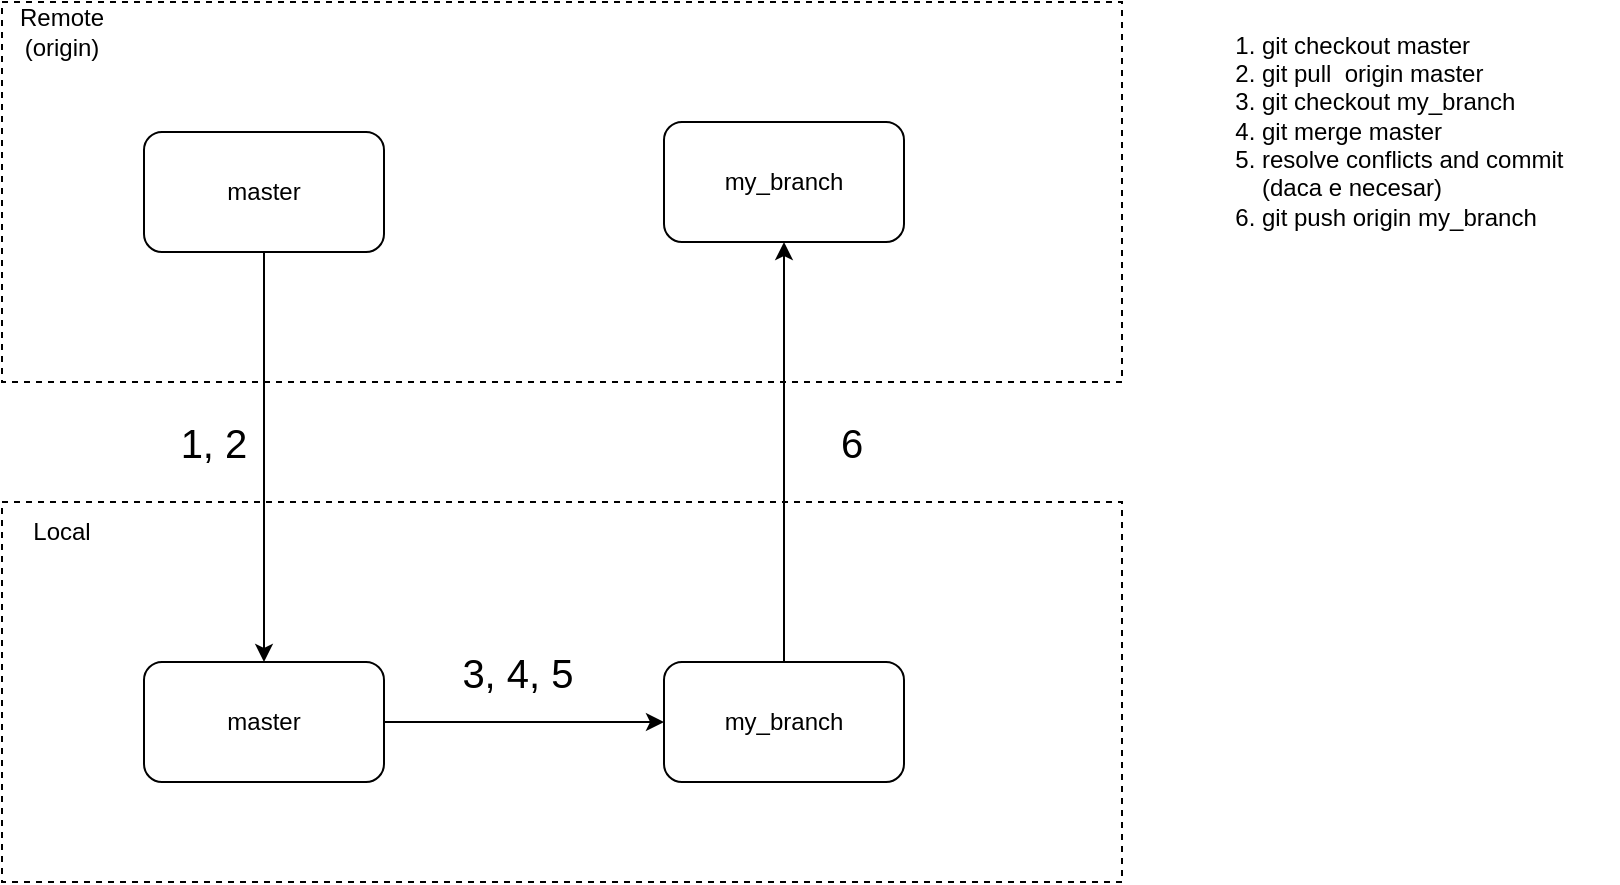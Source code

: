 <mxfile version="26.1.0">
  <diagram name="Page-1" id="jQzNHCHP7weWSz1zmWun">
    <mxGraphModel dx="1050" dy="530" grid="1" gridSize="10" guides="1" tooltips="1" connect="1" arrows="1" fold="1" page="1" pageScale="1" pageWidth="850" pageHeight="1100" math="0" shadow="0">
      <root>
        <mxCell id="0" />
        <mxCell id="1" parent="0" />
        <mxCell id="htVWsCmEMldjObqeJuxm-1" value="" style="rounded=0;whiteSpace=wrap;html=1;dashed=1;" parent="1" vertex="1">
          <mxGeometry x="22" y="70" width="560" height="190" as="geometry" />
        </mxCell>
        <mxCell id="htVWsCmEMldjObqeJuxm-2" value="" style="rounded=0;whiteSpace=wrap;html=1;dashed=1;" parent="1" vertex="1">
          <mxGeometry x="22" y="320" width="560" height="190" as="geometry" />
        </mxCell>
        <mxCell id="htVWsCmEMldjObqeJuxm-3" value="master" style="rounded=1;whiteSpace=wrap;html=1;" parent="1" vertex="1">
          <mxGeometry x="93" y="135" width="120" height="60" as="geometry" />
        </mxCell>
        <mxCell id="htVWsCmEMldjObqeJuxm-4" value="master" style="rounded=1;whiteSpace=wrap;html=1;" parent="1" vertex="1">
          <mxGeometry x="93" y="400" width="120" height="60" as="geometry" />
        </mxCell>
        <mxCell id="htVWsCmEMldjObqeJuxm-5" value="my_branch" style="rounded=1;whiteSpace=wrap;html=1;" parent="1" vertex="1">
          <mxGeometry x="353" y="400" width="120" height="60" as="geometry" />
        </mxCell>
        <mxCell id="htVWsCmEMldjObqeJuxm-6" value="my_branch" style="rounded=1;whiteSpace=wrap;html=1;" parent="1" vertex="1">
          <mxGeometry x="353" y="130" width="120" height="60" as="geometry" />
        </mxCell>
        <mxCell id="htVWsCmEMldjObqeJuxm-8" value="Remote (origin)" style="text;html=1;align=center;verticalAlign=middle;whiteSpace=wrap;rounded=0;" parent="1" vertex="1">
          <mxGeometry x="22" y="70" width="60" height="30" as="geometry" />
        </mxCell>
        <mxCell id="htVWsCmEMldjObqeJuxm-9" value="Local" style="text;html=1;align=center;verticalAlign=middle;whiteSpace=wrap;rounded=0;" parent="1" vertex="1">
          <mxGeometry x="22" y="320" width="60" height="30" as="geometry" />
        </mxCell>
        <mxCell id="htVWsCmEMldjObqeJuxm-10" value="" style="endArrow=classic;html=1;rounded=0;exitX=0.5;exitY=1;exitDx=0;exitDy=0;" parent="1" source="htVWsCmEMldjObqeJuxm-3" target="htVWsCmEMldjObqeJuxm-4" edge="1">
          <mxGeometry width="50" height="50" relative="1" as="geometry">
            <mxPoint x="303" y="300" as="sourcePoint" />
            <mxPoint x="353" y="250" as="targetPoint" />
          </mxGeometry>
        </mxCell>
        <mxCell id="htVWsCmEMldjObqeJuxm-11" value="&lt;font style=&quot;font-size: 20px;&quot;&gt;1, 2&lt;/font&gt;" style="text;html=1;align=center;verticalAlign=middle;whiteSpace=wrap;rounded=0;" parent="1" vertex="1">
          <mxGeometry x="108" y="270" width="40" height="40" as="geometry" />
        </mxCell>
        <mxCell id="htVWsCmEMldjObqeJuxm-12" value="" style="endArrow=classic;html=1;rounded=0;exitX=1;exitY=0.5;exitDx=0;exitDy=0;entryX=0;entryY=0.5;entryDx=0;entryDy=0;" parent="1" source="htVWsCmEMldjObqeJuxm-4" target="htVWsCmEMldjObqeJuxm-5" edge="1">
          <mxGeometry width="50" height="50" relative="1" as="geometry">
            <mxPoint x="387" y="300" as="sourcePoint" />
            <mxPoint x="437" y="250" as="targetPoint" />
          </mxGeometry>
        </mxCell>
        <mxCell id="htVWsCmEMldjObqeJuxm-13" value="&lt;font style=&quot;font-size: 20px;&quot;&gt;3, 4, 5&lt;/font&gt;" style="text;html=1;align=center;verticalAlign=middle;whiteSpace=wrap;rounded=0;" parent="1" vertex="1">
          <mxGeometry x="250" y="390" width="60" height="30" as="geometry" />
        </mxCell>
        <mxCell id="htVWsCmEMldjObqeJuxm-16" value="&lt;ol&gt;&lt;li&gt;git checkout master&lt;/li&gt;&lt;li&gt;git pull&amp;nbsp; origin master&lt;/li&gt;&lt;li&gt;git checkout my_branch&lt;/li&gt;&lt;li&gt;git merge master&lt;/li&gt;&lt;li&gt;resolve conflicts and commit (daca e necesar)&lt;/li&gt;&lt;li&gt;git push origin my_branch&lt;/li&gt;&lt;/ol&gt;" style="text;strokeColor=none;fillColor=none;html=1;whiteSpace=wrap;verticalAlign=middle;overflow=hidden;" parent="1" vertex="1">
          <mxGeometry x="610" y="70" width="220" height="120" as="geometry" />
        </mxCell>
        <mxCell id="htVWsCmEMldjObqeJuxm-17" value="" style="endArrow=classic;html=1;rounded=0;exitX=0.5;exitY=0;exitDx=0;exitDy=0;entryX=0.5;entryY=1;entryDx=0;entryDy=0;" parent="1" source="htVWsCmEMldjObqeJuxm-5" target="htVWsCmEMldjObqeJuxm-6" edge="1">
          <mxGeometry width="50" height="50" relative="1" as="geometry">
            <mxPoint x="387" y="290" as="sourcePoint" />
            <mxPoint x="437" y="240" as="targetPoint" />
          </mxGeometry>
        </mxCell>
        <mxCell id="htVWsCmEMldjObqeJuxm-18" value="&lt;font style=&quot;font-size: 20px;&quot;&gt;6&lt;/font&gt;" style="text;html=1;align=center;verticalAlign=middle;whiteSpace=wrap;rounded=0;" parent="1" vertex="1">
          <mxGeometry x="427" y="270" width="40" height="40" as="geometry" />
        </mxCell>
      </root>
    </mxGraphModel>
  </diagram>
</mxfile>
